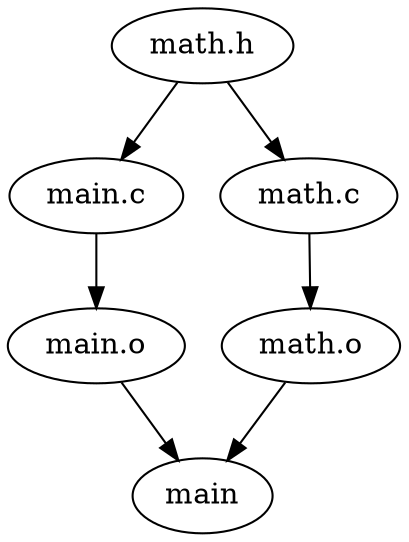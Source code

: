 digraph g{
	main_c -> main_o;
	math_h -> math_c;
	math_h -> main_c;
	math_c -> math_o;
	math_o -> main;
	main_o -> main;

	main_c [label="main.c"];
	math_h [label="math.h"];
	math_c [label="math.c"];
	math_o [label="math.o"];
	main_o [label="main.o"];

	{rank=same; main_c; math_c}
	{rank=same; main_o; math_o}
}
